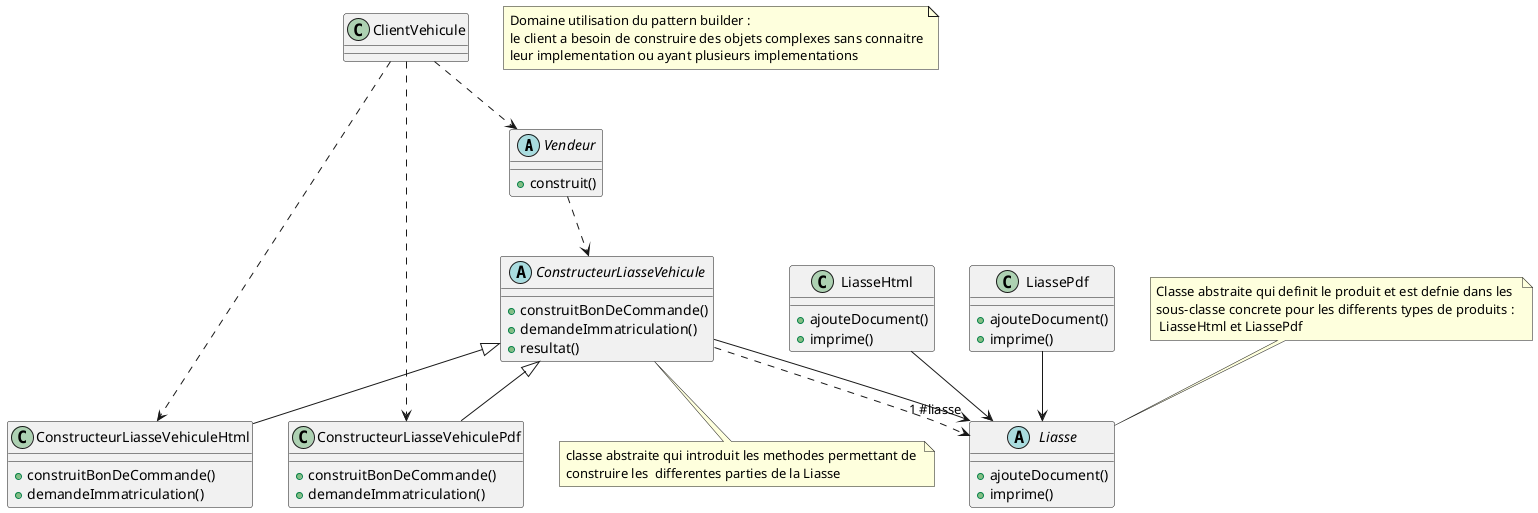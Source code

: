 Domaine utilisation :
client a besoin de construire des objets complexes sans connaitre
leur implementation ou ayant plusieurs implementations
@startuml
abstract class Vendeur {
 +construit()
}
abstract ConstructeurLiasseVehicule {
+construitBonDeCommande()
+demandeImmatriculation()
+resultat()
}
class ConstructeurLiasseVehiculeHtml{
+construitBonDeCommande()
+demandeImmatriculation()
}
class ConstructeurLiasseVehiculePdf{
+construitBonDeCommande()
+demandeImmatriculation()
}
abstract class Liasse{
+ajouteDocument()
+imprime()
}
class LiasseHtml{
+ajouteDocument()
+imprime()
}
class LiassePdf{
+ajouteDocument()
+imprime()
}

ClientVehicule ..> Vendeur
ClientVehicule ..> ConstructeurLiasseVehiculeHtml
ClientVehicule ..> ConstructeurLiasseVehiculePdf
Vendeur ..> ConstructeurLiasseVehicule
ConstructeurLiasseVehicule <|--  ConstructeurLiasseVehiculeHtml
ConstructeurLiasseVehicule <|--  ConstructeurLiasseVehiculePdf
ConstructeurLiasseVehicule ..> Liasse
LiasseHtml --> Liasse
LiassePdf --> Liasse
ConstructeurLiasseVehicule --> "1 #liasse" Liasse

note "classe abstraite qui introduit les methodes permettant de \nconstruire les  differentes parties de la Liasse" as N1
note "Domaine utilisation du pattern builder :\nle client a besoin de construire des objets complexes sans connaitre\nleur implementation ou ayant plusieurs implementations" as N2
ConstructeurLiasseVehicule .. N1
note "Classe abstraite qui definit le produit et est defnie dans les \nsous-classe concrete pour les differents types de produits : \n LiasseHtml et LiassePdf" as N3
N3 .. Liasse
@enduml